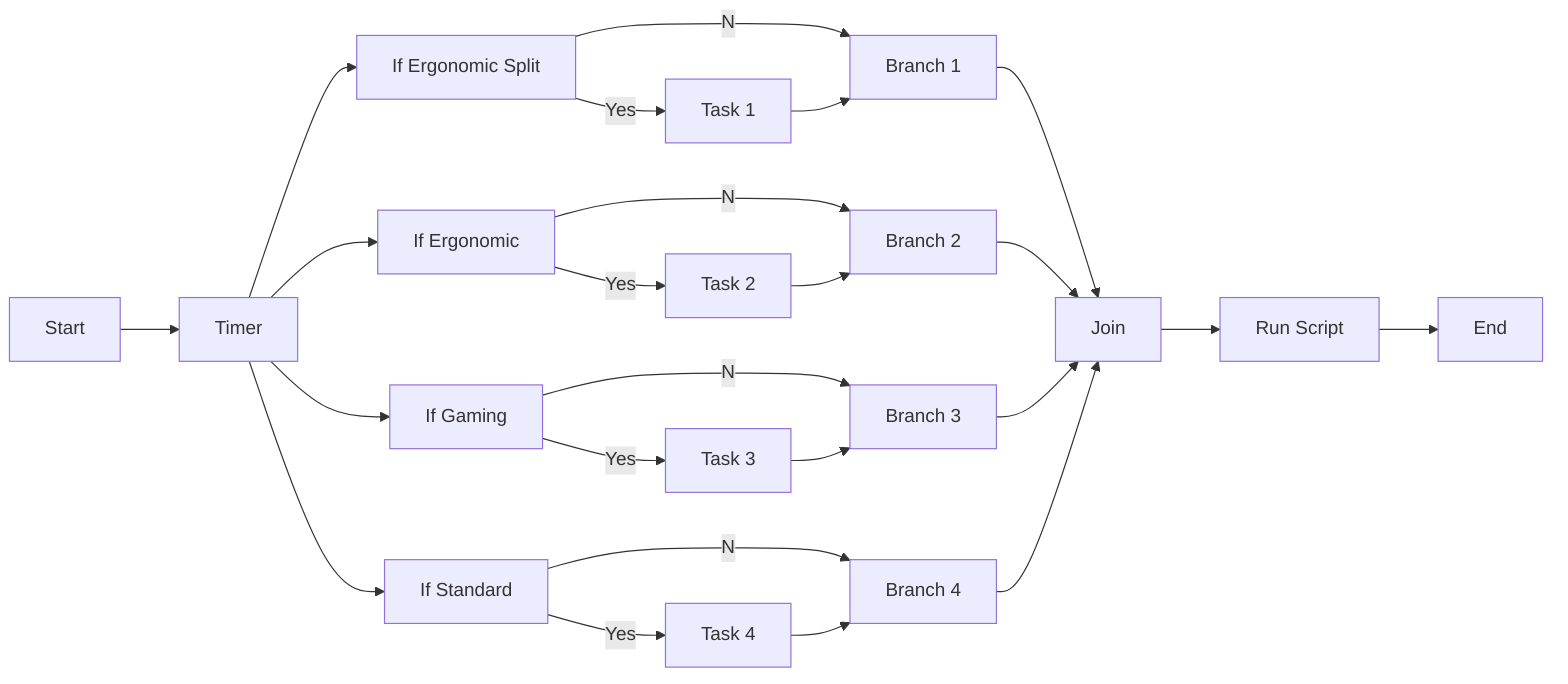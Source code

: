 graph LR
  S0[Start]
  T0[Timer]
  I1[If Ergonomic Split]
  I2[If Ergonomic]
  I3[If Gaming]
  I4[If Standard]
  T1[Task 1]
  T2[Task 2]
  T3[Task 3]
  T4[Task 4]
  B1[Branch 1]
  B2[Branch 2]
  B3[Branch 3]
  B4[Branch 4]
  J0[Join]
  R0[Run Script]
  E0[End]
  
  S0-->T0
  T0-->I1
  T0-->I2
  T0-->I3
  T0-->I4
  I1--No-->B1
  I2--No-->B2
  I3--No-->B3
  I4--No-->B4
  I1--Yes-->T1
  I2--Yes-->T2
  I3--Yes-->T3
  I4--Yes-->T4
  T1-->B1
  T2-->B2
  T3-->B3
  T4-->B4
  B1-->J0
  B2-->J0
  B3-->J0
  B4-->J0
  J0-->R0
  R0-->E0